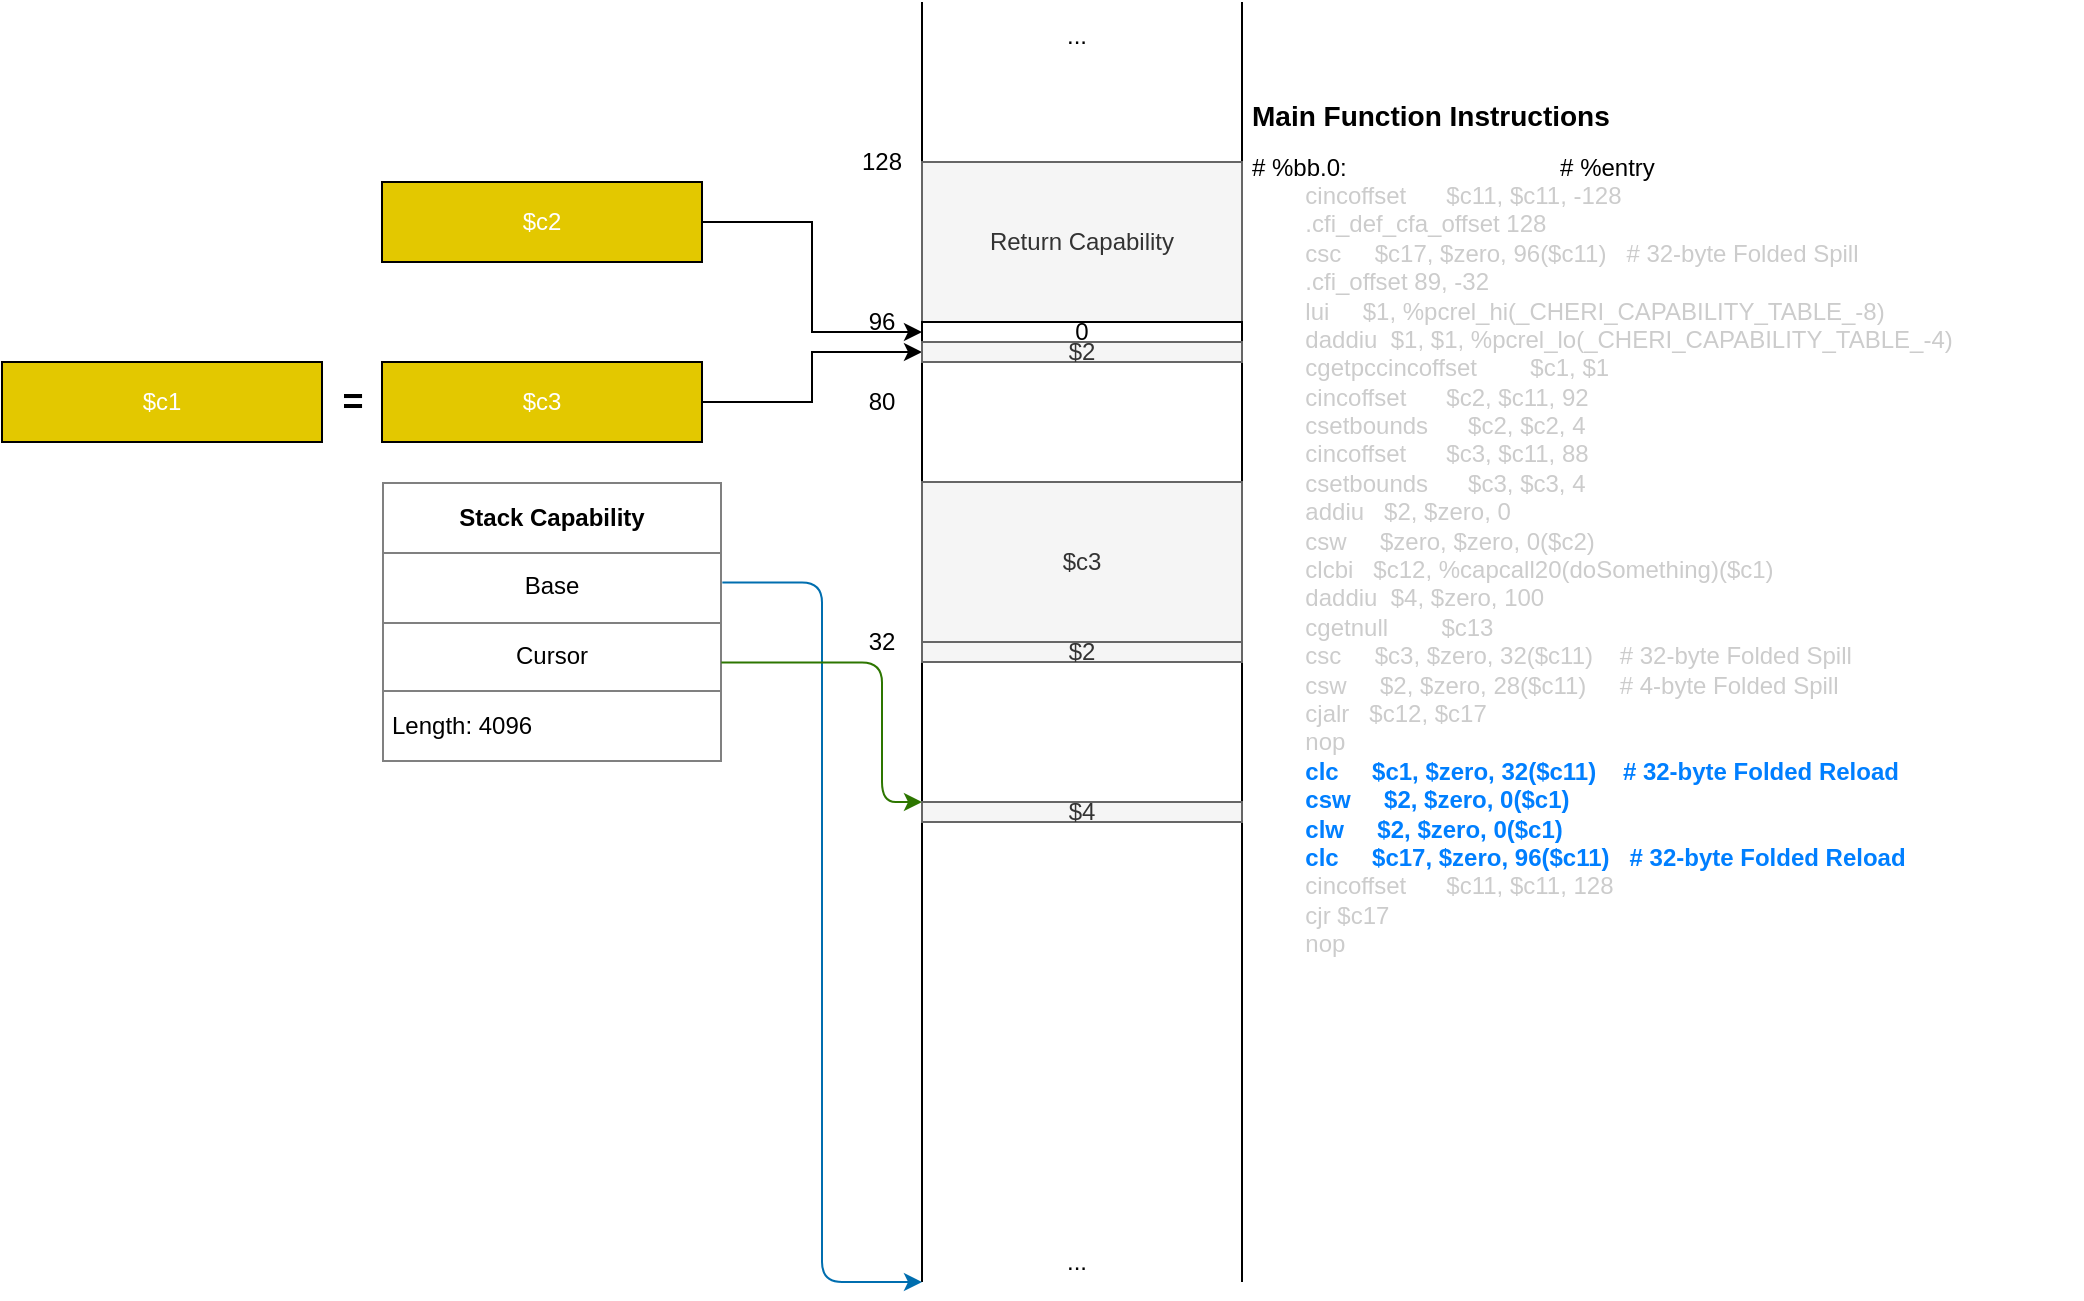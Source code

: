 <mxfile version="12.9.13" type="device"><diagram id="Yj5iNhO1OVWS-Jp9zjfF" name="Page-1"><mxGraphModel dx="2008" dy="1826" grid="1" gridSize="10" guides="1" tooltips="1" connect="1" arrows="1" fold="1" page="1" pageScale="1" pageWidth="850" pageHeight="1100" math="0" shadow="0"><root><mxCell id="0"/><mxCell id="1" parent="0"/><mxCell id="Moycxwtg2NYuGqbo34Zv-21" value="&lt;h1 style=&quot;font-size: 14px&quot;&gt;Main Function Instructions&lt;/h1&gt;&lt;div&gt;&lt;div&gt;# %bb.0:&amp;nbsp; &amp;nbsp; &amp;nbsp; &amp;nbsp; &amp;nbsp; &amp;nbsp; &amp;nbsp; &amp;nbsp; &amp;nbsp; &amp;nbsp; &amp;nbsp; &amp;nbsp; &amp;nbsp; &amp;nbsp; &amp;nbsp; &amp;nbsp; # %entry&lt;/div&gt;&lt;div&gt;&lt;font color=&quot;#cccccc&quot;&gt;&amp;nbsp; &amp;nbsp; &amp;nbsp; &amp;nbsp; cincoffset&amp;nbsp; &amp;nbsp; &amp;nbsp; $c11, $c11, -128&lt;/font&gt;&lt;/div&gt;&lt;div&gt;&lt;font color=&quot;#cccccc&quot;&gt;&amp;nbsp; &amp;nbsp; &amp;nbsp; &amp;nbsp; .cfi_def_cfa_offset 128&lt;/font&gt;&lt;/div&gt;&lt;div&gt;&lt;font color=&quot;#cccccc&quot;&gt;&amp;nbsp; &amp;nbsp; &amp;nbsp; &amp;nbsp; csc&amp;nbsp; &amp;nbsp; &amp;nbsp;$c17, $zero, 96($c11)&amp;nbsp; &amp;nbsp;# 32-byte Folded Spill&lt;/font&gt;&lt;/div&gt;&lt;div&gt;&lt;font color=&quot;#cccccc&quot;&gt;&amp;nbsp; &amp;nbsp; &amp;nbsp; &amp;nbsp; .cfi_offset 89, -32&lt;/font&gt;&lt;/div&gt;&lt;div&gt;&lt;font color=&quot;#cccccc&quot;&gt;&amp;nbsp; &amp;nbsp; &amp;nbsp; &amp;nbsp; lui&amp;nbsp; &amp;nbsp; &amp;nbsp;$1, %pcrel_hi(_CHERI_CAPABILITY_TABLE_-8)&lt;/font&gt;&lt;/div&gt;&lt;div&gt;&lt;font color=&quot;#cccccc&quot;&gt;&amp;nbsp; &amp;nbsp; &amp;nbsp; &amp;nbsp; daddiu&amp;nbsp; $1, $1, %pcrel_lo(_CHERI_CAPABILITY_TABLE_-4)&lt;/font&gt;&lt;/div&gt;&lt;div&gt;&lt;font color=&quot;#cccccc&quot;&gt;&amp;nbsp; &amp;nbsp; &amp;nbsp; &amp;nbsp; cgetpccincoffset&amp;nbsp; &amp;nbsp; &amp;nbsp; &amp;nbsp; $c1, $1&lt;/font&gt;&lt;/div&gt;&lt;div&gt;&amp;nbsp; &amp;nbsp; &amp;nbsp; &amp;nbsp;&lt;font color=&quot;#cccccc&quot;&gt; cincoffset&amp;nbsp; &amp;nbsp; &amp;nbsp; $c2, $c11, 92&lt;/font&gt;&lt;/div&gt;&lt;div&gt;&lt;font color=&quot;#cccccc&quot;&gt;&amp;nbsp; &amp;nbsp; &amp;nbsp; &amp;nbsp; csetbounds&amp;nbsp; &amp;nbsp; &amp;nbsp; $c2, $c2, 4&lt;/font&gt;&lt;/div&gt;&lt;div&gt;&lt;font color=&quot;#cccccc&quot;&gt;&amp;nbsp; &amp;nbsp; &amp;nbsp; &amp;nbsp; cincoffset&amp;nbsp; &amp;nbsp; &amp;nbsp; $c3, $c11, 88&lt;/font&gt;&lt;/div&gt;&lt;div&gt;&lt;font color=&quot;#cccccc&quot;&gt;&amp;nbsp; &amp;nbsp; &amp;nbsp; &amp;nbsp; csetbounds&amp;nbsp; &amp;nbsp; &amp;nbsp; $c3, $c3, 4&lt;/font&gt;&lt;/div&gt;&lt;div&gt;&lt;font color=&quot;#cccccc&quot;&gt;&amp;nbsp; &amp;nbsp; &amp;nbsp; &amp;nbsp; addiu&amp;nbsp; &amp;nbsp;$2, $zero, 0&lt;/font&gt;&lt;/div&gt;&lt;div&gt;&lt;font color=&quot;#cccccc&quot;&gt;&amp;nbsp; &amp;nbsp; &amp;nbsp; &amp;nbsp; csw&amp;nbsp; &amp;nbsp; &amp;nbsp;$zero, $zero, 0($c2)&lt;/font&gt;&lt;/div&gt;&lt;div&gt;&lt;font color=&quot;#cccccc&quot;&gt;&amp;nbsp; &amp;nbsp; &amp;nbsp; &amp;nbsp; clcbi&amp;nbsp; &amp;nbsp;$c12, %capcall20(doSomething)($c1)&lt;/font&gt;&lt;/div&gt;&lt;div&gt;&lt;font color=&quot;#cccccc&quot;&gt;&amp;nbsp; &amp;nbsp; &amp;nbsp; &amp;nbsp; daddiu&amp;nbsp; $4, $zero, 100&lt;/font&gt;&lt;/div&gt;&lt;div&gt;&lt;font color=&quot;#cccccc&quot;&gt;&amp;nbsp; &amp;nbsp; &amp;nbsp; &amp;nbsp; cgetnull&amp;nbsp; &amp;nbsp; &amp;nbsp; &amp;nbsp; $c13&lt;/font&gt;&lt;/div&gt;&lt;div&gt;&lt;font color=&quot;#cccccc&quot;&gt;&amp;nbsp; &amp;nbsp; &amp;nbsp; &amp;nbsp; csc&amp;nbsp; &amp;nbsp; &amp;nbsp;$c3, $zero, 32($c11)&amp;nbsp; &amp;nbsp; # 32-byte Folded Spill&lt;/font&gt;&lt;/div&gt;&lt;div&gt;&lt;font color=&quot;#cccccc&quot;&gt;&amp;nbsp; &amp;nbsp; &amp;nbsp; &amp;nbsp; csw&amp;nbsp; &amp;nbsp; &amp;nbsp;$2, $zero, 28($c11)&amp;nbsp; &amp;nbsp; &amp;nbsp;# 4-byte Folded Spill&lt;/font&gt;&lt;/div&gt;&lt;div&gt;&lt;font color=&quot;#cccccc&quot;&gt;&amp;nbsp; &amp;nbsp; &amp;nbsp; &amp;nbsp; cjalr&amp;nbsp; &amp;nbsp;$c12, $c17&lt;/font&gt;&lt;/div&gt;&lt;div&gt;&lt;font color=&quot;#cccccc&quot;&gt;&amp;nbsp; &amp;nbsp; &amp;nbsp; &amp;nbsp; nop&lt;/font&gt;&lt;/div&gt;&lt;div&gt;&lt;font color=&quot;#cccccc&quot;&gt;&amp;nbsp; &amp;nbsp; &amp;nbsp; &amp;nbsp; &lt;/font&gt;&lt;b&gt;&lt;font color=&quot;#007fff&quot;&gt;clc&amp;nbsp; &amp;nbsp; &amp;nbsp;$c1, $zero, 32($c11)&amp;nbsp; &amp;nbsp; # 32-byte Folded Reload&lt;/font&gt;&lt;/b&gt;&lt;/div&gt;&lt;div&gt;&lt;b&gt;&lt;font color=&quot;#007fff&quot;&gt;&amp;nbsp; &amp;nbsp; &amp;nbsp; &amp;nbsp; csw&amp;nbsp; &amp;nbsp; &amp;nbsp;$2, $zero, 0($c1)&lt;/font&gt;&lt;/b&gt;&lt;/div&gt;&lt;div&gt;&lt;b&gt;&lt;font color=&quot;#007fff&quot;&gt;&amp;nbsp; &amp;nbsp; &amp;nbsp; &amp;nbsp; clw&amp;nbsp; &amp;nbsp; &amp;nbsp;$2, $zero, 0($c1)&lt;/font&gt;&lt;/b&gt;&lt;/div&gt;&lt;div&gt;&lt;b&gt;&lt;font color=&quot;#007fff&quot;&gt;&amp;nbsp; &amp;nbsp; &amp;nbsp; &amp;nbsp; clc&amp;nbsp; &amp;nbsp; &amp;nbsp;$c17, $zero, 96($c11)&amp;nbsp; &amp;nbsp;# 32-byte Folded Reload&lt;/font&gt;&lt;/b&gt;&lt;/div&gt;&lt;div&gt;&lt;font color=&quot;#cccccc&quot;&gt;&amp;nbsp; &amp;nbsp; &amp;nbsp; &amp;nbsp; cincoffset&amp;nbsp; &amp;nbsp; &amp;nbsp; $c11, $c11, 128&lt;/font&gt;&lt;/div&gt;&lt;div&gt;&lt;font color=&quot;#cccccc&quot;&gt;&amp;nbsp; &amp;nbsp; &amp;nbsp; &amp;nbsp; cjr $c17&lt;/font&gt;&lt;/div&gt;&lt;div&gt;&lt;font color=&quot;#cccccc&quot;&gt;&amp;nbsp; &amp;nbsp; &amp;nbsp; &amp;nbsp; nop&lt;/font&gt;&lt;/div&gt;&lt;/div&gt;&lt;div&gt;&lt;br&gt;&lt;/div&gt;" style="text;html=1;strokeColor=none;fillColor=none;spacing=5;spacingTop=-20;whiteSpace=wrap;overflow=hidden;rounded=0;" parent="1" vertex="1"><mxGeometry x="440" y="10" width="420" height="520" as="geometry"/></mxCell><mxCell id="Moycxwtg2NYuGqbo34Zv-1" value="" style="endArrow=none;html=1;" parent="1" edge="1"><mxGeometry width="50" height="50" relative="1" as="geometry"><mxPoint x="280" y="600" as="sourcePoint"/><mxPoint x="280" y="-40" as="targetPoint"/></mxGeometry></mxCell><mxCell id="Moycxwtg2NYuGqbo34Zv-2" value="" style="endArrow=none;html=1;" parent="1" edge="1"><mxGeometry width="50" height="50" relative="1" as="geometry"><mxPoint x="440" y="600" as="sourcePoint"/><mxPoint x="440" y="-40" as="targetPoint"/></mxGeometry></mxCell><mxCell id="Moycxwtg2NYuGqbo34Zv-3" value="" style="rounded=0;whiteSpace=wrap;html=1;" parent="1" vertex="1"><mxGeometry x="280" y="40" width="160" height="320" as="geometry"/></mxCell><mxCell id="Moycxwtg2NYuGqbo34Zv-6" value="&lt;table border=&quot;1&quot; width=&quot;100%&quot; cellpadding=&quot;4&quot; style=&quot;width: 100% ; height: 100% ; border-collapse: collapse&quot;&gt;&lt;tbody&gt;&lt;tr&gt;&lt;th align=&quot;center&quot;&gt;&lt;b&gt;Stack Capability&lt;/b&gt;&lt;/th&gt;&lt;/tr&gt;&lt;tr&gt;&lt;td align=&quot;center&quot;&gt;Base&lt;/td&gt;&lt;/tr&gt;&lt;tr&gt;&lt;td style=&quot;text-align: center&quot;&gt;Cursor&lt;/td&gt;&lt;/tr&gt;&lt;tr&gt;&lt;td&gt;Length: 4096&lt;/td&gt;&lt;/tr&gt;&lt;/tbody&gt;&lt;/table&gt;" style="text;html=1;strokeColor=none;fillColor=none;overflow=fill;" parent="1" vertex="1"><mxGeometry x="10" y="200" width="170" height="140" as="geometry"/></mxCell><mxCell id="Moycxwtg2NYuGqbo34Zv-7" value="" style="endArrow=classic;html=1;exitX=1.001;exitY=0.359;exitDx=0;exitDy=0;exitPerimeter=0;edgeStyle=elbowEdgeStyle;fillColor=#1ba1e2;strokeColor=#006EAF;" parent="1" source="Moycxwtg2NYuGqbo34Zv-6" edge="1"><mxGeometry width="50" height="50" relative="1" as="geometry"><mxPoint x="100" y="170" as="sourcePoint"/><mxPoint x="280" y="600" as="targetPoint"/></mxGeometry></mxCell><mxCell id="Moycxwtg2NYuGqbo34Zv-8" value="..." style="text;html=1;align=center;verticalAlign=middle;resizable=0;points=[];autosize=1;" parent="1" vertex="1"><mxGeometry x="342" y="-33" width="30" height="20" as="geometry"/></mxCell><mxCell id="Moycxwtg2NYuGqbo34Zv-9" value="..." style="text;html=1;align=center;verticalAlign=middle;resizable=0;points=[];autosize=1;" parent="1" vertex="1"><mxGeometry x="342" y="580" width="30" height="20" as="geometry"/></mxCell><mxCell id="Moycxwtg2NYuGqbo34Zv-10" value="" style="endArrow=classic;html=1;exitX=0.998;exitY=0.645;exitDx=0;exitDy=0;exitPerimeter=0;entryX=0;entryY=1;entryDx=0;entryDy=0;edgeStyle=elbowEdgeStyle;fillColor=#60a917;strokeColor=#2D7600;" parent="1" source="Moycxwtg2NYuGqbo34Zv-6" target="Moycxwtg2NYuGqbo34Zv-3" edge="1"><mxGeometry width="50" height="50" relative="1" as="geometry"><mxPoint x="140" y="420" as="sourcePoint"/><mxPoint x="190" y="370" as="targetPoint"/><Array as="points"><mxPoint x="260" y="320"/></Array></mxGeometry></mxCell><mxCell id="Moycxwtg2NYuGqbo34Zv-11" value="Return Capability" style="rounded=0;whiteSpace=wrap;html=1;fillColor=#f5f5f5;strokeColor=#666666;fontColor=#333333;" parent="1" vertex="1"><mxGeometry x="280" y="40" width="160" height="80" as="geometry"/></mxCell><mxCell id="Moycxwtg2NYuGqbo34Zv-12" value="96" style="text;html=1;strokeColor=none;fillColor=none;align=center;verticalAlign=middle;whiteSpace=wrap;rounded=0;" parent="1" vertex="1"><mxGeometry x="240" y="110" width="40" height="20" as="geometry"/></mxCell><mxCell id="Moycxwtg2NYuGqbo34Zv-13" value="128" style="text;html=1;strokeColor=none;fillColor=none;align=center;verticalAlign=middle;whiteSpace=wrap;rounded=0;" parent="1" vertex="1"><mxGeometry x="240" y="30" width="40" height="20" as="geometry"/></mxCell><mxCell id="Moycxwtg2NYuGqbo34Zv-29" style="edgeStyle=elbowEdgeStyle;rounded=0;orthogonalLoop=1;jettySize=auto;html=1;exitX=1;exitY=0.5;exitDx=0;exitDy=0;entryX=0;entryY=0.5;entryDx=0;entryDy=0;" parent="1" source="Moycxwtg2NYuGqbo34Zv-22" target="Moycxwtg2NYuGqbo34Zv-28" edge="1"><mxGeometry relative="1" as="geometry"/></mxCell><mxCell id="Moycxwtg2NYuGqbo34Zv-22" value="$c2" style="rounded=0;whiteSpace=wrap;html=1;fillColor=#e3c800;strokeColor=#000000;fontColor=#ffffff;" parent="1" vertex="1"><mxGeometry x="10" y="50" width="160" height="40" as="geometry"/></mxCell><mxCell id="Moycxwtg2NYuGqbo34Zv-31" style="edgeStyle=elbowEdgeStyle;rounded=0;orthogonalLoop=1;jettySize=auto;html=1;exitX=1;exitY=0.5;exitDx=0;exitDy=0;entryX=0;entryY=0.5;entryDx=0;entryDy=0;" parent="1" source="Moycxwtg2NYuGqbo34Zv-24" target="Moycxwtg2NYuGqbo34Zv-30" edge="1"><mxGeometry relative="1" as="geometry"/></mxCell><mxCell id="Moycxwtg2NYuGqbo34Zv-24" value="$c3" style="rounded=0;whiteSpace=wrap;html=1;fillColor=#e3c800;strokeColor=#000000;fontColor=#ffffff;" parent="1" vertex="1"><mxGeometry x="10" y="140" width="160" height="40" as="geometry"/></mxCell><mxCell id="Moycxwtg2NYuGqbo34Zv-28" value="0" style="rounded=0;whiteSpace=wrap;html=1;strokeColor=#000000;" parent="1" vertex="1"><mxGeometry x="280" y="120" width="160" height="10" as="geometry"/></mxCell><mxCell id="Moycxwtg2NYuGqbo34Zv-30" value="-" style="rounded=0;whiteSpace=wrap;html=1;strokeColor=#000000;" parent="1" vertex="1"><mxGeometry x="280" y="130" width="160" height="10" as="geometry"/></mxCell><mxCell id="Moycxwtg2NYuGqbo34Zv-38" value="80" style="text;html=1;strokeColor=none;fillColor=none;align=center;verticalAlign=middle;whiteSpace=wrap;rounded=0;" parent="1" vertex="1"><mxGeometry x="240" y="150" width="40" height="20" as="geometry"/></mxCell><mxCell id="Moycxwtg2NYuGqbo34Zv-39" value="32" style="text;html=1;strokeColor=none;fillColor=none;align=center;verticalAlign=middle;whiteSpace=wrap;rounded=0;" parent="1" vertex="1"><mxGeometry x="240" y="270" width="40" height="20" as="geometry"/></mxCell><mxCell id="Moycxwtg2NYuGqbo34Zv-40" value="$c3" style="rounded=0;whiteSpace=wrap;html=1;strokeColor=#666666;fillColor=#f5f5f5;fontColor=#333333;" parent="1" vertex="1"><mxGeometry x="280" y="200" width="160" height="80" as="geometry"/></mxCell><mxCell id="Moycxwtg2NYuGqbo34Zv-41" value="$4" style="rounded=0;whiteSpace=wrap;html=1;strokeColor=#666666;fillColor=#f5f5f5;fontColor=#333333;" parent="1" vertex="1"><mxGeometry x="280" y="360" width="160" height="10" as="geometry"/></mxCell><mxCell id="FzDeMPSZjO4kATvtYi5J-1" value="$2" style="rounded=0;whiteSpace=wrap;html=1;strokeColor=#666666;fillColor=#f5f5f5;fontColor=#333333;" vertex="1" parent="1"><mxGeometry x="280" y="280" width="160" height="10" as="geometry"/></mxCell><mxCell id="FzDeMPSZjO4kATvtYi5J-4" value="$c1" style="rounded=0;whiteSpace=wrap;html=1;fillColor=#e3c800;strokeColor=#000000;fontColor=#ffffff;" vertex="1" parent="1"><mxGeometry x="-180" y="140" width="160" height="40" as="geometry"/></mxCell><mxCell id="FzDeMPSZjO4kATvtYi5J-5" value="&lt;b&gt;&lt;font style=&quot;font-size: 18px&quot;&gt;=&lt;/font&gt;&lt;/b&gt;" style="text;html=1;align=center;verticalAlign=middle;resizable=0;points=[];autosize=1;fontSize=12;" vertex="1" parent="1"><mxGeometry x="-20" y="150" width="30" height="20" as="geometry"/></mxCell><mxCell id="FzDeMPSZjO4kATvtYi5J-6" value="$2" style="rounded=0;whiteSpace=wrap;html=1;strokeColor=#666666;fillColor=#f5f5f5;fontColor=#333333;" vertex="1" parent="1"><mxGeometry x="280" y="130" width="160" height="10" as="geometry"/></mxCell></root></mxGraphModel></diagram></mxfile>